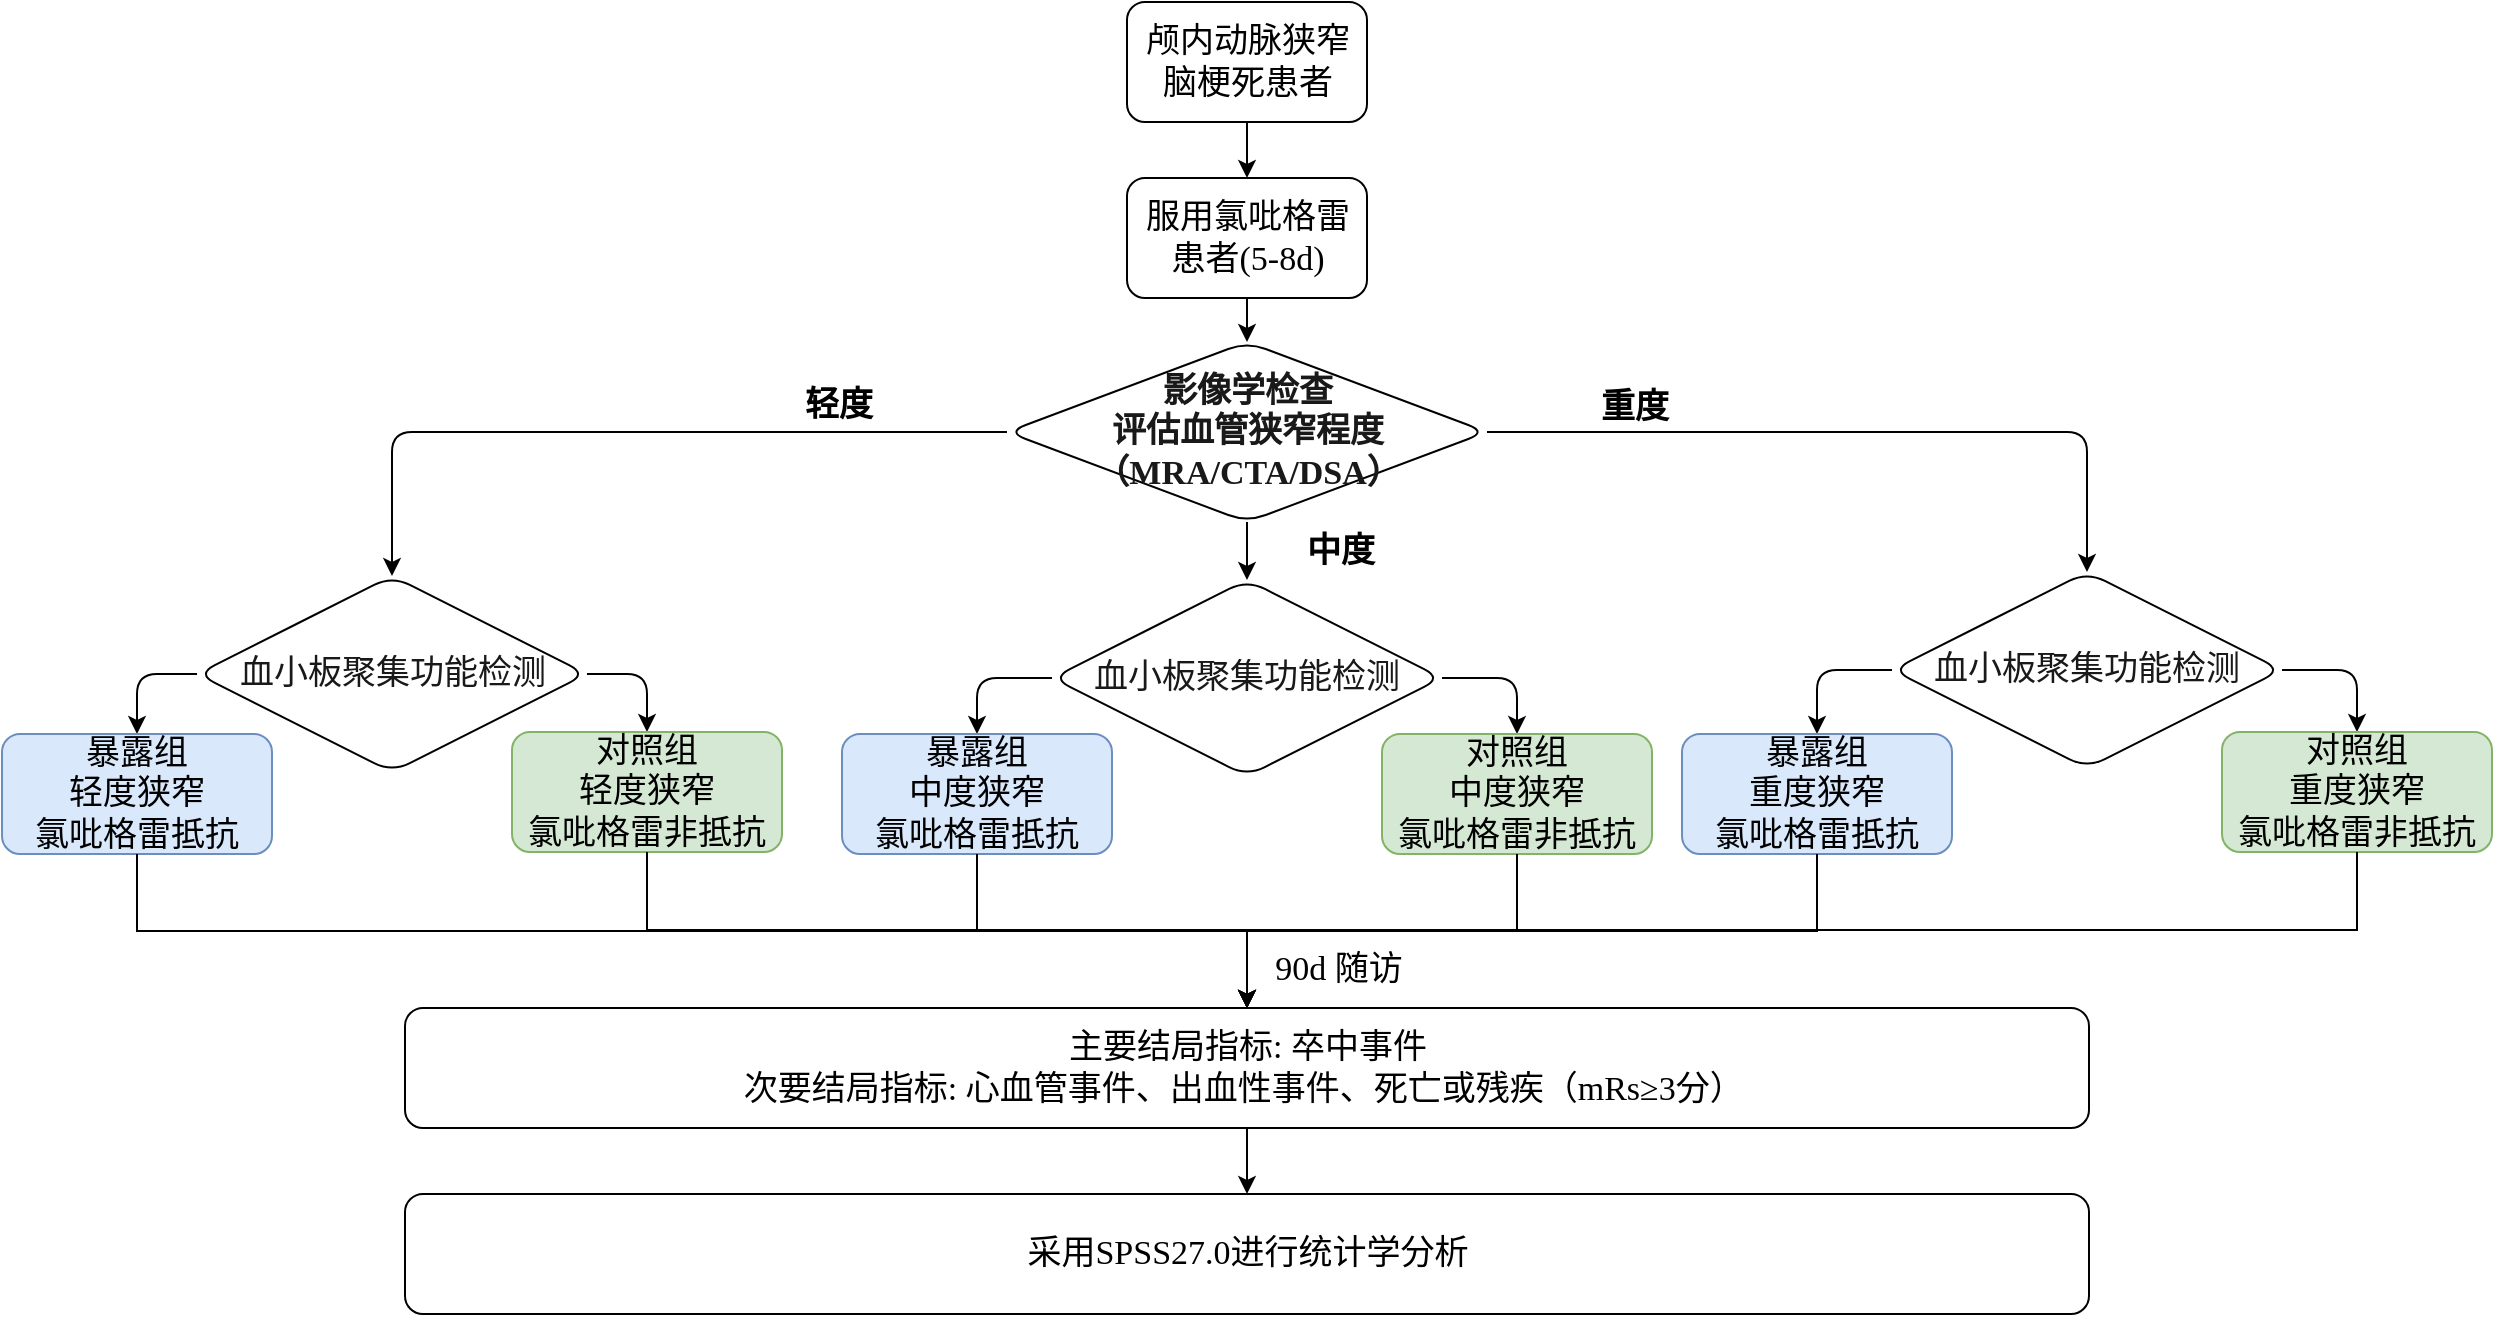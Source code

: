 <mxfile version="24.8.0">
  <diagram name="Page-1" id="1q2TIL3UEI9jZPHqc_mc">
    <mxGraphModel dx="3984" dy="1838" grid="1" gridSize="15" guides="1" tooltips="1" connect="1" arrows="1" fold="1" page="1" pageScale="1" pageWidth="850" pageHeight="1100" math="0" shadow="0">
      <root>
        <mxCell id="0" />
        <mxCell id="1" parent="0" />
        <mxCell id="Bym8yL4cbAF-1ZMvf-hn-99" value="" style="edgeStyle=orthogonalEdgeStyle;rounded=1;orthogonalLoop=1;jettySize=auto;html=1;fontFamily=Times New Roman;fontSize=17;" parent="1" source="Bym8yL4cbAF-1ZMvf-hn-100" target="Bym8yL4cbAF-1ZMvf-hn-102" edge="1">
          <mxGeometry relative="1" as="geometry" />
        </mxCell>
        <mxCell id="Bym8yL4cbAF-1ZMvf-hn-100" value="颅内动脉狭窄脑梗死&lt;span style=&quot;background-color: initial;&quot;&gt;患者&lt;/span&gt;" style="rounded=1;whiteSpace=wrap;html=1;fontFamily=Times New Roman;fontSize=17;" parent="1" vertex="1">
          <mxGeometry x="-1732.5" y="-878" width="120" height="60" as="geometry" />
        </mxCell>
        <mxCell id="Bym8yL4cbAF-1ZMvf-hn-101" value="" style="edgeStyle=orthogonalEdgeStyle;rounded=1;orthogonalLoop=1;jettySize=auto;html=1;fontFamily=Times New Roman;fontSize=17;" parent="1" source="Bym8yL4cbAF-1ZMvf-hn-102" target="Bym8yL4cbAF-1ZMvf-hn-105" edge="1">
          <mxGeometry relative="1" as="geometry" />
        </mxCell>
        <mxCell id="Bym8yL4cbAF-1ZMvf-hn-102" value="服用氯吡格雷患者(5-8d)" style="rounded=1;whiteSpace=wrap;html=1;fontFamily=Times New Roman;fontSize=17;" parent="1" vertex="1">
          <mxGeometry x="-1732.5" y="-790" width="120" height="60" as="geometry" />
        </mxCell>
        <mxCell id="5cdJKXaqyWrpmGwmejw1-7" style="edgeStyle=orthogonalEdgeStyle;rounded=0;orthogonalLoop=1;jettySize=auto;html=1;entryX=0.5;entryY=0;entryDx=0;entryDy=0;fontFamily=Times New Roman;fontSize=17;" parent="1" source="Bym8yL4cbAF-1ZMvf-hn-109" target="Bym8yL4cbAF-1ZMvf-hn-114" edge="1">
          <mxGeometry relative="1" as="geometry" />
        </mxCell>
        <mxCell id="Bym8yL4cbAF-1ZMvf-hn-109" value="&lt;div style=&quot;font-size: 17px;&quot;&gt;&lt;font style=&quot;font-size: 17px;&quot;&gt;主要结局指标: 卒中事件&lt;/font&gt;&lt;/div&gt;&lt;div style=&quot;font-size: 17px;&quot;&gt;&lt;font style=&quot;font-size: 17px;&quot;&gt;次要结局指标: 心血管事件、出血性事件、死亡或&lt;span style=&quot;background-color: initial; font-size: 17px;&quot;&gt;残疾（&lt;/span&gt;&lt;span style=&quot;background-color: initial; font-size: 17px;&quot;&gt;mRs≥3分&lt;/span&gt;&lt;span style=&quot;background-color: initial; font-size: 17px;&quot;&gt;）&amp;nbsp;&lt;/span&gt;&lt;/font&gt;&lt;/div&gt;" style="rounded=1;whiteSpace=wrap;html=1;fontFamily=Times New Roman;fontSize=17;" parent="1" vertex="1">
          <mxGeometry x="-2093.5" y="-375" width="842" height="60" as="geometry" />
        </mxCell>
        <mxCell id="Bym8yL4cbAF-1ZMvf-hn-114" value="&lt;div style=&quot;font-size: 17px;&quot;&gt;采用SPSS27.0进行统计学分析&lt;/div&gt;" style="rounded=1;whiteSpace=wrap;html=1;fontFamily=Times New Roman;fontSize=17;" parent="1" vertex="1">
          <mxGeometry x="-2093.5" y="-282" width="842" height="60" as="geometry" />
        </mxCell>
        <mxCell id="Bym8yL4cbAF-1ZMvf-hn-149" style="edgeStyle=orthogonalEdgeStyle;rounded=1;orthogonalLoop=1;jettySize=auto;html=1;entryX=0.5;entryY=0;entryDx=0;entryDy=0;fontFamily=Times New Roman;fontSize=17;" parent="1" source="Bym8yL4cbAF-1ZMvf-hn-105" target="Bym8yL4cbAF-1ZMvf-hn-140" edge="1">
          <mxGeometry relative="1" as="geometry" />
        </mxCell>
        <mxCell id="Bym8yL4cbAF-1ZMvf-hn-150" style="edgeStyle=orthogonalEdgeStyle;rounded=1;orthogonalLoop=1;jettySize=auto;html=1;entryX=0.5;entryY=0;entryDx=0;entryDy=0;fontFamily=Times New Roman;fontSize=17;" parent="1" source="Bym8yL4cbAF-1ZMvf-hn-105" target="Bym8yL4cbAF-1ZMvf-hn-146" edge="1">
          <mxGeometry relative="1" as="geometry" />
        </mxCell>
        <mxCell id="3jIVE-wIZ4ZXev9OY-bG-2" value="" style="edgeStyle=orthogonalEdgeStyle;rounded=0;orthogonalLoop=1;jettySize=auto;html=1;" parent="1" source="Bym8yL4cbAF-1ZMvf-hn-105" target="Bym8yL4cbAF-1ZMvf-hn-130" edge="1">
          <mxGeometry relative="1" as="geometry" />
        </mxCell>
        <mxCell id="Bym8yL4cbAF-1ZMvf-hn-105" value="&lt;div style=&quot;font-size: 17px;&quot;&gt;&lt;span style=&quot;text-wrap-mode: nowrap; font-size: 17px; color: rgb(25, 25, 25);&quot;&gt;&lt;span style=&quot;font-size: 17px;&quot;&gt;&lt;b&gt;影像学检查&lt;/b&gt;&lt;/span&gt;&lt;/span&gt;&lt;div style=&quot;text-wrap-mode: nowrap; font-size: 17px;&quot;&gt;&lt;span style=&quot;font-size: 17px; color: rgb(25, 25, 25);&quot;&gt;&lt;span style=&quot;font-size: 17px;&quot;&gt;&lt;b&gt;评估血管狭窄程度&lt;/b&gt;&lt;/span&gt;&lt;/span&gt;&lt;/div&gt;&lt;div style=&quot;text-wrap-mode: nowrap; font-size: 17px;&quot;&gt;&lt;span style=&quot;font-size: 17px; color: rgb(25, 25, 25);&quot;&gt;&lt;span style=&quot;font-size: 17px;&quot;&gt;&lt;b&gt;（MRA/CTA/DSA）&lt;/b&gt;&lt;/span&gt;&lt;/span&gt;&lt;/div&gt;&lt;/div&gt;" style="rhombus;whiteSpace=wrap;html=1;rounded=1;fontStyle=0;fontFamily=Times New Roman;fontSize=17;" parent="1" vertex="1">
          <mxGeometry x="-1792.5" y="-708" width="240" height="90" as="geometry" />
        </mxCell>
        <mxCell id="Bym8yL4cbAF-1ZMvf-hn-112" value="&lt;b style=&quot;font-size: 17px;&quot;&gt;&lt;font style=&quot;font-size: 17px;&quot;&gt;轻度&lt;/font&gt;&lt;/b&gt;" style="text;html=1;align=center;verticalAlign=middle;resizable=0;points=[];autosize=1;strokeColor=none;fillColor=none;rounded=1;fontFamily=Times New Roman;fontSize=17;" parent="1" vertex="1">
          <mxGeometry x="-1907" y="-691" width="60" height="30" as="geometry" />
        </mxCell>
        <mxCell id="Bym8yL4cbAF-1ZMvf-hn-113" value="&lt;b style=&quot;font-size: 17px;&quot;&gt;&lt;font style=&quot;font-size: 17px;&quot;&gt;重度&lt;/font&gt;&lt;/b&gt;" style="text;html=1;align=center;verticalAlign=middle;resizable=0;points=[];autosize=1;strokeColor=none;fillColor=none;rounded=1;fontFamily=Times New Roman;fontSize=17;" parent="1" vertex="1">
          <mxGeometry x="-1509" y="-690" width="60" height="30" as="geometry" />
        </mxCell>
        <mxCell id="Bym8yL4cbAF-1ZMvf-hn-136" value="" style="group;rounded=1;fontFamily=Times New Roman;fontSize=17;fontStyle=1" parent="1" vertex="1" connectable="0">
          <mxGeometry x="-1875" y="-589" width="390" height="195" as="geometry" />
        </mxCell>
        <mxCell id="Bym8yL4cbAF-1ZMvf-hn-133" value="" style="edgeStyle=orthogonalEdgeStyle;rounded=1;orthogonalLoop=1;jettySize=auto;html=1;exitX=0;exitY=0.5;exitDx=0;exitDy=0;fontFamily=Times New Roman;fontSize=17;" parent="Bym8yL4cbAF-1ZMvf-hn-136" source="Bym8yL4cbAF-1ZMvf-hn-130" target="Bym8yL4cbAF-1ZMvf-hn-132" edge="1">
          <mxGeometry relative="1" as="geometry" />
        </mxCell>
        <mxCell id="Bym8yL4cbAF-1ZMvf-hn-135" value="" style="edgeStyle=orthogonalEdgeStyle;rounded=1;orthogonalLoop=1;jettySize=auto;html=1;exitX=1;exitY=0.5;exitDx=0;exitDy=0;fontFamily=Times New Roman;fontSize=17;" parent="Bym8yL4cbAF-1ZMvf-hn-136" source="Bym8yL4cbAF-1ZMvf-hn-130" target="Bym8yL4cbAF-1ZMvf-hn-134" edge="1">
          <mxGeometry relative="1" as="geometry" />
        </mxCell>
        <mxCell id="Bym8yL4cbAF-1ZMvf-hn-130" value="&lt;div&gt;&lt;font color=&quot;#191919&quot; style=&quot;font-size: 17px;&quot;&gt;&lt;span style=&quot;font-size: 17px; text-wrap-mode: nowrap; font-weight: normal;&quot;&gt;&lt;br&gt;&lt;/span&gt;&lt;/font&gt;&lt;/div&gt;&lt;font color=&quot;#191919&quot; style=&quot;font-size: 17px;&quot;&gt;&lt;span style=&quot;font-size: 17px; text-wrap-mode: nowrap; font-weight: normal;&quot;&gt;血小板聚集功能检测&lt;/span&gt;&lt;/font&gt;&lt;div style=&quot;font-size: 17px;&quot;&gt;&lt;br&gt;&lt;/div&gt;" style="rhombus;whiteSpace=wrap;html=1;rounded=1;fontStyle=1;fontFamily=Times New Roman;fontSize=17;" parent="Bym8yL4cbAF-1ZMvf-hn-136" vertex="1">
          <mxGeometry x="105" width="195" height="98" as="geometry" />
        </mxCell>
        <mxCell id="Bym8yL4cbAF-1ZMvf-hn-132" value="&lt;span style=&quot;font-size: 17px;&quot;&gt;暴露组&lt;/span&gt;&lt;div style=&quot;font-size: 17px;&quot;&gt;&lt;span style=&quot;font-size: 17px;&quot;&gt;中度&lt;span style=&quot;background-color: initial; font-size: 17px;&quot;&gt;狭窄&lt;/span&gt;&lt;/span&gt;&lt;/div&gt;&lt;div style=&quot;font-size: 17px;&quot;&gt;&lt;span style=&quot;font-size: 17px;&quot;&gt;&lt;span style=&quot;background-color: initial; font-size: 17px;&quot;&gt;氯吡格雷&lt;/span&gt;抵抗&lt;/span&gt;&lt;/div&gt;" style="whiteSpace=wrap;html=1;rounded=1;fontFamily=Times New Roman;fontSize=17;fillColor=#dae8fc;strokeColor=#6c8ebf;fontStyle=0" parent="Bym8yL4cbAF-1ZMvf-hn-136" vertex="1">
          <mxGeometry y="77" width="135" height="60" as="geometry" />
        </mxCell>
        <mxCell id="Bym8yL4cbAF-1ZMvf-hn-134" value="对照组&lt;div style=&quot;font-size: 17px;&quot;&gt;中度&lt;span style=&quot;background-color: initial; font-size: 17px;&quot;&gt;狭窄&lt;/span&gt;&lt;/div&gt;&lt;div style=&quot;font-size: 17px;&quot;&gt;&lt;span style=&quot;background-color: initial; font-size: 17px;&quot;&gt;氯吡格雷&lt;/span&gt;非抵抗&lt;/div&gt;" style="whiteSpace=wrap;html=1;rounded=1;fontFamily=Times New Roman;fontSize=17;fillColor=#d5e8d4;strokeColor=#82b366;" parent="Bym8yL4cbAF-1ZMvf-hn-136" vertex="1">
          <mxGeometry x="270" y="77" width="135" height="60" as="geometry" />
        </mxCell>
        <mxCell id="Bym8yL4cbAF-1ZMvf-hn-137" value="" style="group;rounded=1;fontStyle=0;fontFamily=Times New Roman;fontSize=17;" parent="1" vertex="1" connectable="0">
          <mxGeometry x="-1455" y="-590" width="390" height="195" as="geometry" />
        </mxCell>
        <mxCell id="Bym8yL4cbAF-1ZMvf-hn-138" value="" style="edgeStyle=orthogonalEdgeStyle;rounded=1;orthogonalLoop=1;jettySize=auto;html=1;exitX=0;exitY=0.5;exitDx=0;exitDy=0;fontFamily=Times New Roman;fontSize=17;" parent="Bym8yL4cbAF-1ZMvf-hn-137" source="Bym8yL4cbAF-1ZMvf-hn-140" target="Bym8yL4cbAF-1ZMvf-hn-141" edge="1">
          <mxGeometry relative="1" as="geometry" />
        </mxCell>
        <mxCell id="Bym8yL4cbAF-1ZMvf-hn-139" value="" style="edgeStyle=orthogonalEdgeStyle;rounded=1;orthogonalLoop=1;jettySize=auto;html=1;exitX=1;exitY=0.5;exitDx=0;exitDy=0;fontFamily=Times New Roman;fontSize=17;" parent="Bym8yL4cbAF-1ZMvf-hn-137" source="Bym8yL4cbAF-1ZMvf-hn-140" target="Bym8yL4cbAF-1ZMvf-hn-142" edge="1">
          <mxGeometry relative="1" as="geometry" />
        </mxCell>
        <mxCell id="Bym8yL4cbAF-1ZMvf-hn-140" value="&lt;div&gt;&lt;font color=&quot;#191919&quot; style=&quot;font-size: 17px;&quot;&gt;&lt;span style=&quot;font-size: 17px; text-wrap-mode: nowrap;&quot;&gt;&lt;br&gt;&lt;/span&gt;&lt;/font&gt;&lt;/div&gt;&lt;font color=&quot;#191919&quot; style=&quot;font-size: 17px;&quot;&gt;&lt;span style=&quot;font-size: 17px; text-wrap-mode: nowrap;&quot;&gt;血小板聚集功能检测&lt;/span&gt;&lt;/font&gt;&lt;div style=&quot;font-size: 17px;&quot;&gt;&lt;br&gt;&lt;/div&gt;" style="rhombus;whiteSpace=wrap;html=1;rounded=1;fontFamily=Times New Roman;fontSize=17;" parent="Bym8yL4cbAF-1ZMvf-hn-137" vertex="1">
          <mxGeometry x="105" y="-3" width="195" height="98" as="geometry" />
        </mxCell>
        <mxCell id="Bym8yL4cbAF-1ZMvf-hn-141" value="&lt;span style=&quot;font-size: 17px;&quot;&gt;暴露组&lt;/span&gt;&lt;div style=&quot;font-size: 17px;&quot;&gt;&lt;span style=&quot;font-size: 17px;&quot;&gt;重度&lt;span style=&quot;background-color: initial; font-size: 17px;&quot;&gt;狭窄&lt;/span&gt;&lt;/span&gt;&lt;/div&gt;&lt;div style=&quot;font-size: 17px;&quot;&gt;&lt;span style=&quot;font-size: 17px;&quot;&gt;&lt;span style=&quot;background-color: initial; font-size: 17px;&quot;&gt;氯吡格雷&lt;/span&gt;抵抗&lt;/span&gt;&lt;/div&gt;" style="whiteSpace=wrap;html=1;rounded=1;fontFamily=Times New Roman;fontSize=17;fontStyle=0;fillColor=#dae8fc;strokeColor=#6c8ebf;" parent="Bym8yL4cbAF-1ZMvf-hn-137" vertex="1">
          <mxGeometry y="78" width="135" height="60" as="geometry" />
        </mxCell>
        <mxCell id="Bym8yL4cbAF-1ZMvf-hn-142" value="对照组&lt;div style=&quot;font-size: 17px;&quot;&gt;重度&lt;span style=&quot;background-color: initial; font-size: 17px;&quot;&gt;狭窄&lt;/span&gt;&lt;/div&gt;&lt;div style=&quot;font-size: 17px;&quot;&gt;&lt;span style=&quot;background-color: initial; font-size: 17px;&quot;&gt;氯吡格雷&lt;/span&gt;非抵抗&lt;/div&gt;" style="whiteSpace=wrap;html=1;rounded=1;fontFamily=Times New Roman;fontSize=17;fillColor=#d5e8d4;strokeColor=#82b366;" parent="Bym8yL4cbAF-1ZMvf-hn-137" vertex="1">
          <mxGeometry x="270" y="77" width="135" height="60" as="geometry" />
        </mxCell>
        <mxCell id="Bym8yL4cbAF-1ZMvf-hn-143" value="" style="group;rounded=1;fontFamily=Times New Roman;fontSize=17;" parent="1" vertex="1" connectable="0">
          <mxGeometry x="-2295" y="-591" width="390" height="195" as="geometry" />
        </mxCell>
        <mxCell id="Bym8yL4cbAF-1ZMvf-hn-144" value="" style="edgeStyle=orthogonalEdgeStyle;rounded=1;orthogonalLoop=1;jettySize=auto;html=1;exitX=0;exitY=0.5;exitDx=0;exitDy=0;fontFamily=Times New Roman;fontSize=17;" parent="Bym8yL4cbAF-1ZMvf-hn-143" source="Bym8yL4cbAF-1ZMvf-hn-146" target="Bym8yL4cbAF-1ZMvf-hn-147" edge="1">
          <mxGeometry relative="1" as="geometry" />
        </mxCell>
        <mxCell id="Bym8yL4cbAF-1ZMvf-hn-145" value="" style="edgeStyle=orthogonalEdgeStyle;rounded=1;orthogonalLoop=1;jettySize=auto;html=1;exitX=1;exitY=0.5;exitDx=0;exitDy=0;fontFamily=Times New Roman;fontSize=17;" parent="Bym8yL4cbAF-1ZMvf-hn-143" source="Bym8yL4cbAF-1ZMvf-hn-146" target="Bym8yL4cbAF-1ZMvf-hn-148" edge="1">
          <mxGeometry relative="1" as="geometry" />
        </mxCell>
        <mxCell id="Bym8yL4cbAF-1ZMvf-hn-146" value="&lt;div&gt;&lt;font color=&quot;#191919&quot; style=&quot;font-size: 17px;&quot;&gt;&lt;span style=&quot;font-size: 17px; text-wrap-mode: nowrap;&quot;&gt;&lt;br&gt;&lt;/span&gt;&lt;/font&gt;&lt;/div&gt;&lt;font color=&quot;#191919&quot; style=&quot;font-size: 17px;&quot;&gt;&lt;span style=&quot;font-size: 17px; text-wrap-mode: nowrap;&quot;&gt;血小板聚集功能检测&lt;/span&gt;&lt;/font&gt;&lt;div style=&quot;font-size: 17px;&quot;&gt;&lt;br&gt;&lt;/div&gt;" style="rhombus;whiteSpace=wrap;html=1;rounded=1;fontFamily=Times New Roman;fontSize=17;" parent="Bym8yL4cbAF-1ZMvf-hn-143" vertex="1">
          <mxGeometry x="97.5" width="195" height="98" as="geometry" />
        </mxCell>
        <mxCell id="Bym8yL4cbAF-1ZMvf-hn-147" value="&lt;span style=&quot;font-size: 17px;&quot;&gt;暴露组&lt;/span&gt;&lt;div style=&quot;font-size: 17px;&quot;&gt;&lt;span style=&quot;font-size: 17px;&quot;&gt;轻度狭窄&lt;/span&gt;&lt;/div&gt;&lt;div style=&quot;font-size: 17px;&quot;&gt;&lt;span style=&quot;font-size: 17px;&quot;&gt;氯吡格雷抵抗&lt;/span&gt;&lt;/div&gt;" style="whiteSpace=wrap;html=1;rounded=1;fontFamily=Times New Roman;fontSize=17;fillColor=#dae8fc;strokeColor=#6c8ebf;fontStyle=0" parent="Bym8yL4cbAF-1ZMvf-hn-143" vertex="1">
          <mxGeometry y="79" width="135" height="60" as="geometry" />
        </mxCell>
        <mxCell id="Bym8yL4cbAF-1ZMvf-hn-148" value="对照组&lt;div style=&quot;font-size: 17px;&quot;&gt;轻度狭窄&lt;/div&gt;&lt;div style=&quot;font-size: 17px;&quot;&gt;&lt;span style=&quot;background-color: initial; font-size: 17px;&quot;&gt;氯吡格雷&lt;/span&gt;非抵抗&lt;/div&gt;" style="whiteSpace=wrap;html=1;rounded=1;fontFamily=Times New Roman;fontSize=17;fillColor=#d5e8d4;strokeColor=#82b366;" parent="Bym8yL4cbAF-1ZMvf-hn-143" vertex="1">
          <mxGeometry x="255" y="78" width="135" height="60" as="geometry" />
        </mxCell>
        <mxCell id="Bym8yL4cbAF-1ZMvf-hn-151" value="&lt;b style=&quot;font-size: 17px;&quot;&gt;&lt;font style=&quot;font-size: 17px;&quot;&gt;中度&lt;/font&gt;&lt;/b&gt;" style="text;html=1;align=center;verticalAlign=middle;resizable=0;points=[];autosize=1;strokeColor=none;fillColor=none;rounded=1;fontFamily=Times New Roman;fontSize=17;" parent="1" vertex="1">
          <mxGeometry x="-1656" y="-618" width="60" height="30" as="geometry" />
        </mxCell>
        <mxCell id="5cdJKXaqyWrpmGwmejw1-1" style="edgeStyle=orthogonalEdgeStyle;rounded=0;orthogonalLoop=1;jettySize=auto;html=1;exitX=0.5;exitY=1;exitDx=0;exitDy=0;fontFamily=Times New Roman;fontSize=17;" parent="1" source="Bym8yL4cbAF-1ZMvf-hn-147" target="Bym8yL4cbAF-1ZMvf-hn-109" edge="1">
          <mxGeometry relative="1" as="geometry" />
        </mxCell>
        <mxCell id="5cdJKXaqyWrpmGwmejw1-2" style="edgeStyle=orthogonalEdgeStyle;rounded=0;orthogonalLoop=1;jettySize=auto;html=1;entryX=0.5;entryY=0;entryDx=0;entryDy=0;fontFamily=Times New Roman;fontSize=17;" parent="1" source="Bym8yL4cbAF-1ZMvf-hn-148" target="Bym8yL4cbAF-1ZMvf-hn-109" edge="1">
          <mxGeometry relative="1" as="geometry" />
        </mxCell>
        <mxCell id="5cdJKXaqyWrpmGwmejw1-3" style="edgeStyle=orthogonalEdgeStyle;rounded=0;orthogonalLoop=1;jettySize=auto;html=1;entryX=0.5;entryY=0;entryDx=0;entryDy=0;fontFamily=Times New Roman;fontSize=17;" parent="1" source="Bym8yL4cbAF-1ZMvf-hn-132" target="Bym8yL4cbAF-1ZMvf-hn-109" edge="1">
          <mxGeometry relative="1" as="geometry" />
        </mxCell>
        <mxCell id="5cdJKXaqyWrpmGwmejw1-4" style="edgeStyle=orthogonalEdgeStyle;rounded=0;orthogonalLoop=1;jettySize=auto;html=1;fontFamily=Times New Roman;fontSize=17;" parent="1" source="Bym8yL4cbAF-1ZMvf-hn-134" target="Bym8yL4cbAF-1ZMvf-hn-109" edge="1">
          <mxGeometry relative="1" as="geometry" />
        </mxCell>
        <mxCell id="5cdJKXaqyWrpmGwmejw1-5" style="edgeStyle=orthogonalEdgeStyle;rounded=0;orthogonalLoop=1;jettySize=auto;html=1;entryX=0.5;entryY=0;entryDx=0;entryDy=0;fontFamily=Times New Roman;fontSize=17;" parent="1" source="Bym8yL4cbAF-1ZMvf-hn-141" target="Bym8yL4cbAF-1ZMvf-hn-109" edge="1">
          <mxGeometry relative="1" as="geometry" />
        </mxCell>
        <mxCell id="5cdJKXaqyWrpmGwmejw1-6" style="edgeStyle=orthogonalEdgeStyle;rounded=0;orthogonalLoop=1;jettySize=auto;html=1;entryX=0.5;entryY=0;entryDx=0;entryDy=0;exitX=0.5;exitY=1;exitDx=0;exitDy=0;fontFamily=Times New Roman;fontSize=17;" parent="1" source="Bym8yL4cbAF-1ZMvf-hn-142" target="Bym8yL4cbAF-1ZMvf-hn-109" edge="1">
          <mxGeometry relative="1" as="geometry" />
        </mxCell>
        <mxCell id="5cdJKXaqyWrpmGwmejw1-8" value="90d 随访" style="text;html=1;align=center;verticalAlign=middle;resizable=0;points=[];autosize=1;strokeColor=none;fillColor=none;fontFamily=Times New Roman;fontSize=17;" parent="1" vertex="1">
          <mxGeometry x="-1672" y="-409" width="90" height="30" as="geometry" />
        </mxCell>
      </root>
    </mxGraphModel>
  </diagram>
</mxfile>

